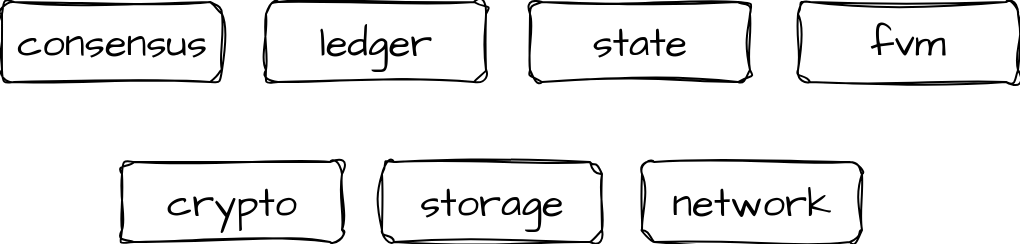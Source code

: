 <mxfile version="21.3.2" type="github">
  <diagram name="第 1 页" id="mIYh2Olo3zjWcgwkDcKo">
    <mxGraphModel dx="903" dy="591" grid="1" gridSize="10" guides="1" tooltips="1" connect="1" arrows="1" fold="1" page="1" pageScale="1" pageWidth="850" pageHeight="1100" math="0" shadow="0">
      <root>
        <mxCell id="0" />
        <mxCell id="1" parent="0" />
        <mxCell id="HFnXFwNVYUh2nl7cipx7-2" value="consensus" style="rounded=1;whiteSpace=wrap;html=1;sketch=1;hachureGap=4;jiggle=2;curveFitting=1;fontFamily=Architects Daughter;fontSource=https%3A%2F%2Ffonts.googleapis.com%2Fcss%3Ffamily%3DArchitects%2BDaughter;fontSize=20;" vertex="1" parent="1">
          <mxGeometry x="150" y="370" width="110" height="40" as="geometry" />
        </mxCell>
        <mxCell id="HFnXFwNVYUh2nl7cipx7-4" value="ledger" style="rounded=1;whiteSpace=wrap;html=1;sketch=1;hachureGap=4;jiggle=2;curveFitting=1;fontFamily=Architects Daughter;fontSource=https%3A%2F%2Ffonts.googleapis.com%2Fcss%3Ffamily%3DArchitects%2BDaughter;fontSize=20;" vertex="1" parent="1">
          <mxGeometry x="282" y="370" width="110" height="40" as="geometry" />
        </mxCell>
        <mxCell id="HFnXFwNVYUh2nl7cipx7-5" value="state" style="rounded=1;whiteSpace=wrap;html=1;sketch=1;hachureGap=4;jiggle=2;curveFitting=1;fontFamily=Architects Daughter;fontSource=https%3A%2F%2Ffonts.googleapis.com%2Fcss%3Ffamily%3DArchitects%2BDaughter;fontSize=20;" vertex="1" parent="1">
          <mxGeometry x="414" y="370" width="110" height="40" as="geometry" />
        </mxCell>
        <mxCell id="HFnXFwNVYUh2nl7cipx7-6" value="crypto" style="rounded=1;whiteSpace=wrap;html=1;sketch=1;hachureGap=4;jiggle=2;curveFitting=1;fontFamily=Architects Daughter;fontSource=https%3A%2F%2Ffonts.googleapis.com%2Fcss%3Ffamily%3DArchitects%2BDaughter;fontSize=20;" vertex="1" parent="1">
          <mxGeometry x="210" y="450" width="110" height="40" as="geometry" />
        </mxCell>
        <mxCell id="HFnXFwNVYUh2nl7cipx7-7" value="storage" style="rounded=1;whiteSpace=wrap;html=1;sketch=1;hachureGap=4;jiggle=2;curveFitting=1;fontFamily=Architects Daughter;fontSource=https%3A%2F%2Ffonts.googleapis.com%2Fcss%3Ffamily%3DArchitects%2BDaughter;fontSize=20;" vertex="1" parent="1">
          <mxGeometry x="340" y="450" width="110" height="40" as="geometry" />
        </mxCell>
        <mxCell id="HFnXFwNVYUh2nl7cipx7-8" value="network" style="rounded=1;whiteSpace=wrap;html=1;sketch=1;hachureGap=4;jiggle=2;curveFitting=1;fontFamily=Architects Daughter;fontSource=https%3A%2F%2Ffonts.googleapis.com%2Fcss%3Ffamily%3DArchitects%2BDaughter;fontSize=20;" vertex="1" parent="1">
          <mxGeometry x="470" y="450" width="110" height="40" as="geometry" />
        </mxCell>
        <mxCell id="HFnXFwNVYUh2nl7cipx7-9" value="fvm" style="rounded=1;whiteSpace=wrap;html=1;sketch=1;hachureGap=4;jiggle=2;curveFitting=1;fontFamily=Architects Daughter;fontSource=https%3A%2F%2Ffonts.googleapis.com%2Fcss%3Ffamily%3DArchitects%2BDaughter;fontSize=20;" vertex="1" parent="1">
          <mxGeometry x="548" y="370" width="110" height="40" as="geometry" />
        </mxCell>
      </root>
    </mxGraphModel>
  </diagram>
</mxfile>
